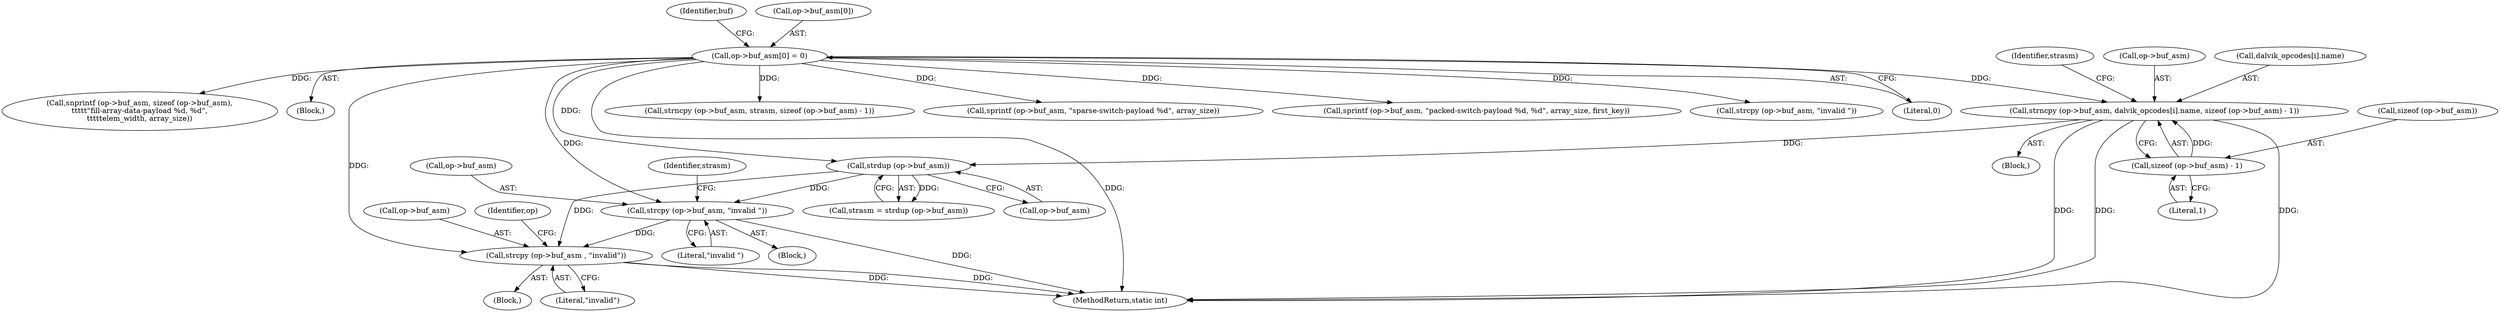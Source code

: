 digraph "0_radare2_f41e941341e44aa86edd4483c4487ec09a074257@API" {
"1002010" [label="(Call,strcpy (op->buf_asm, \"invalid \"))"];
"1000365" [label="(Call,strdup (op->buf_asm))"];
"1000348" [label="(Call,strncpy (op->buf_asm, dalvik_opcodes[i].name, sizeof (op->buf_asm) - 1))"];
"1000155" [label="(Call,op->buf_asm[0] = 0)"];
"1000357" [label="(Call,sizeof (op->buf_asm) - 1)"];
"1002051" [label="(Call,strcpy (op->buf_asm , \"invalid\"))"];
"1000348" [label="(Call,strncpy (op->buf_asm, dalvik_opcodes[i].name, sizeof (op->buf_asm) - 1))"];
"1000382" [label="(Block,)"];
"1002026" [label="(Call,strncpy (op->buf_asm, strasm, sizeof (op->buf_asm) - 1))"];
"1000349" [label="(Call,op->buf_asm)"];
"1000247" [label="(Call,sprintf (op->buf_asm, \"sparse-switch-payload %d\", array_size))"];
"1000362" [label="(Literal,1)"];
"1000212" [label="(Call,sprintf (op->buf_asm, \"packed-switch-payload %d, %d\", array_size, first_key))"];
"1000155" [label="(Call,op->buf_asm[0] = 0)"];
"1002062" [label="(Call,strcpy (op->buf_asm, \"invalid \"))"];
"1000165" [label="(Identifier,buf)"];
"1000161" [label="(Literal,0)"];
"1000156" [label="(Call,op->buf_asm[0])"];
"1000309" [label="(Call,snprintf (op->buf_asm, sizeof (op->buf_asm),\n\t\t\t\t\t\"fill-array-data-payload %d, %d\",\n\t\t\t\t\telem_width, array_size))"];
"1002092" [label="(MethodReturn,static int)"];
"1000127" [label="(Block,)"];
"1002011" [label="(Call,op->buf_asm)"];
"1002016" [label="(Identifier,strasm)"];
"1002014" [label="(Literal,\"invalid \")"];
"1002010" [label="(Call,strcpy (op->buf_asm, \"invalid \"))"];
"1000347" [label="(Block,)"];
"1002077" [label="(Identifier,op)"];
"1000365" [label="(Call,strdup (op->buf_asm))"];
"1000358" [label="(Call,sizeof (op->buf_asm))"];
"1000357" [label="(Call,sizeof (op->buf_asm) - 1)"];
"1002055" [label="(Literal,\"invalid\")"];
"1002050" [label="(Block,)"];
"1002051" [label="(Call,strcpy (op->buf_asm , \"invalid\"))"];
"1000363" [label="(Call,strasm = strdup (op->buf_asm))"];
"1000352" [label="(Call,dalvik_opcodes[i].name)"];
"1002052" [label="(Call,op->buf_asm)"];
"1000366" [label="(Call,op->buf_asm)"];
"1000364" [label="(Identifier,strasm)"];
"1002010" -> "1000382"  [label="AST: "];
"1002010" -> "1002014"  [label="CFG: "];
"1002011" -> "1002010"  [label="AST: "];
"1002014" -> "1002010"  [label="AST: "];
"1002016" -> "1002010"  [label="CFG: "];
"1002010" -> "1002092"  [label="DDG: "];
"1000365" -> "1002010"  [label="DDG: "];
"1000155" -> "1002010"  [label="DDG: "];
"1002010" -> "1002051"  [label="DDG: "];
"1000365" -> "1000363"  [label="AST: "];
"1000365" -> "1000366"  [label="CFG: "];
"1000366" -> "1000365"  [label="AST: "];
"1000363" -> "1000365"  [label="CFG: "];
"1000365" -> "1000363"  [label="DDG: "];
"1000348" -> "1000365"  [label="DDG: "];
"1000155" -> "1000365"  [label="DDG: "];
"1000365" -> "1002051"  [label="DDG: "];
"1000348" -> "1000347"  [label="AST: "];
"1000348" -> "1000357"  [label="CFG: "];
"1000349" -> "1000348"  [label="AST: "];
"1000352" -> "1000348"  [label="AST: "];
"1000357" -> "1000348"  [label="AST: "];
"1000364" -> "1000348"  [label="CFG: "];
"1000348" -> "1002092"  [label="DDG: "];
"1000348" -> "1002092"  [label="DDG: "];
"1000348" -> "1002092"  [label="DDG: "];
"1000155" -> "1000348"  [label="DDG: "];
"1000357" -> "1000348"  [label="DDG: "];
"1000155" -> "1000127"  [label="AST: "];
"1000155" -> "1000161"  [label="CFG: "];
"1000156" -> "1000155"  [label="AST: "];
"1000161" -> "1000155"  [label="AST: "];
"1000165" -> "1000155"  [label="CFG: "];
"1000155" -> "1002092"  [label="DDG: "];
"1000155" -> "1000212"  [label="DDG: "];
"1000155" -> "1000247"  [label="DDG: "];
"1000155" -> "1000309"  [label="DDG: "];
"1000155" -> "1002026"  [label="DDG: "];
"1000155" -> "1002051"  [label="DDG: "];
"1000155" -> "1002062"  [label="DDG: "];
"1000357" -> "1000362"  [label="CFG: "];
"1000358" -> "1000357"  [label="AST: "];
"1000362" -> "1000357"  [label="AST: "];
"1002051" -> "1002050"  [label="AST: "];
"1002051" -> "1002055"  [label="CFG: "];
"1002052" -> "1002051"  [label="AST: "];
"1002055" -> "1002051"  [label="AST: "];
"1002077" -> "1002051"  [label="CFG: "];
"1002051" -> "1002092"  [label="DDG: "];
"1002051" -> "1002092"  [label="DDG: "];
}
